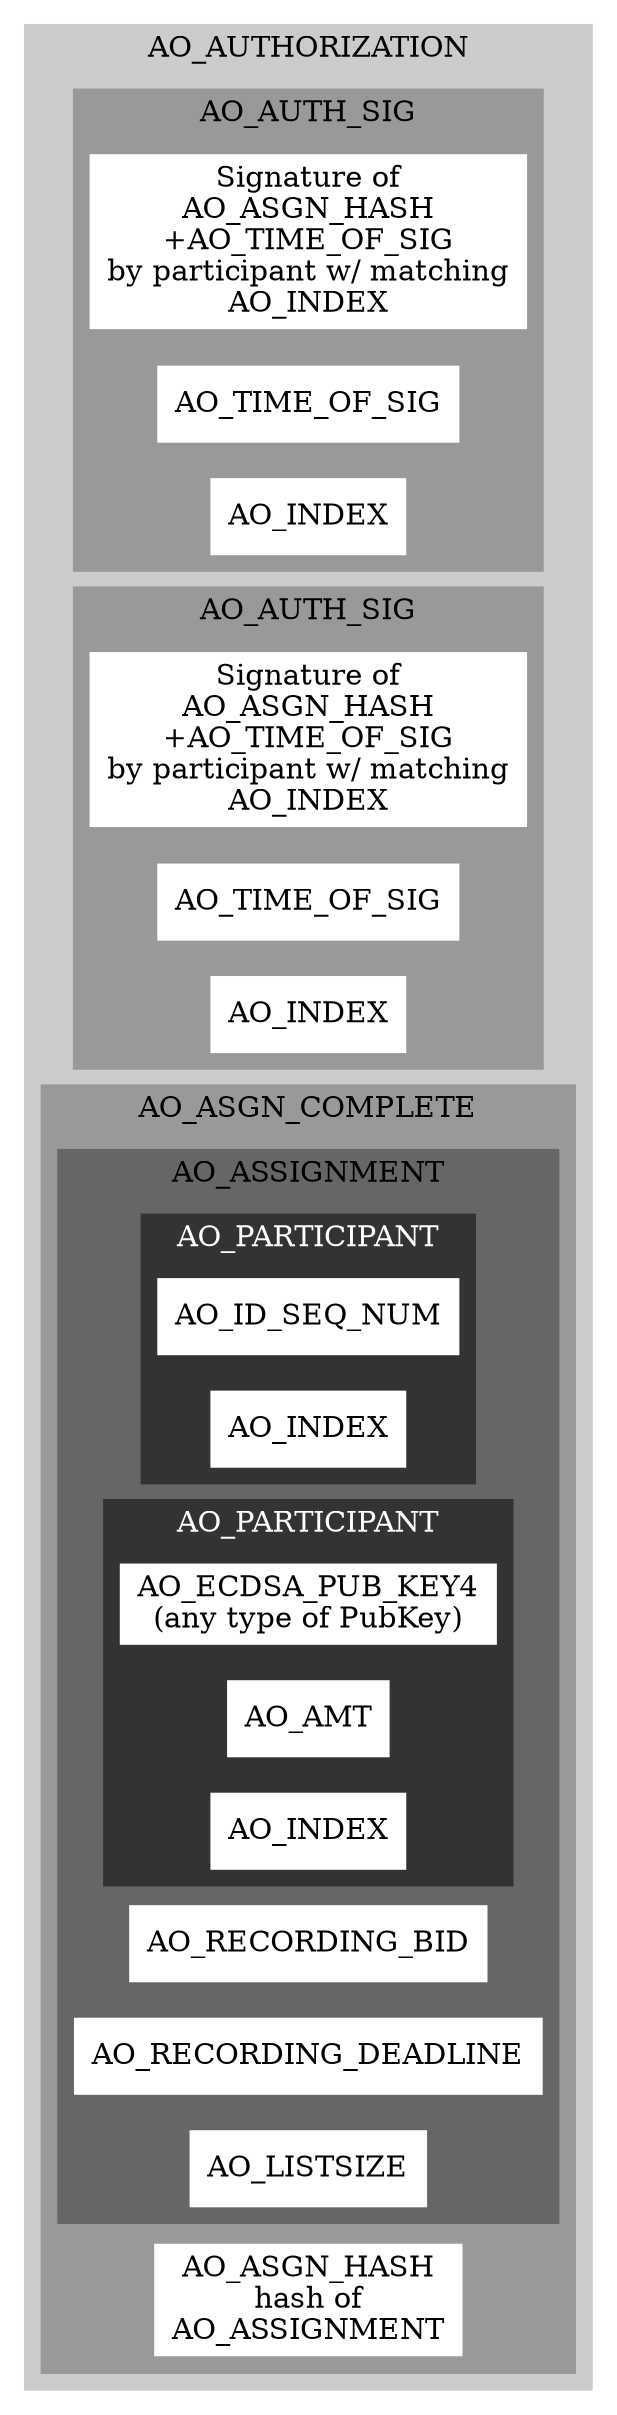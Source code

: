 digraph G 
{ rankdir=LR;
  compound=true;

  subgraph cluster_1 
  { style=filled;
    color=grey80;
    node [style=filled,color=white,shape=rectangle];
    label = "AO_AUTHORIZATION";

    subgraph cluster_2
    { style=filled;
      color=grey60;
      node [style=filled,color=white,shape=rectangle];
      c2s [label="Signature of\nAO_ASGN_HASH\n+AO_TIME_OF_SIG\nby participant w/ matching\nAO_INDEX"];
      c2i [label="AO_TIME_OF_SIG"];
      c2t [label="AO_INDEX"];
      label = "AO_AUTH_SIG";
    }

    subgraph cluster_3
    { style=filled;
      color=grey60;
      node [style=filled,color=white,shape=rectangle];
      c3s [label="Signature of\nAO_ASGN_HASH\n+AO_TIME_OF_SIG\nby participant w/ matching\nAO_INDEX"];
      c3i [label="AO_TIME_OF_SIG"];
      c3t [label="AO_INDEX"];
      label = "AO_AUTH_SIG";
    }

    subgraph cluster_7
    { style=filled;
      color=grey60;
      node [style=filled,color=white,shape=rectangle];

      subgraph cluster_4
      { style=filled;
        color=grey40;
        node [style=filled,color=white,shape=rectangle];

        subgraph cluster_5
        { style=filled;
          color=grey20;
          fontcolor=white;
          node [style=filled,color=white,shape=rectangle];
          c5i [label="AO_ID_SEQ_NUM"];
          c5t [label="AO_INDEX"];
          label = "AO_PARTICIPANT";
        }
        subgraph cluster_6
        { style=filled;
          color=grey20;
          fontcolor=white;
          node [style=filled,color=white,shape=rectangle];
          c6i [label="AO_ECDSA_PUB_KEY4\n(any type of PubKey)"];
          c6a [label="AO_AMT"];
          c6t [label="AO_INDEX"];
          label = "AO_PARTICIPANT";
        }
        c4r [label="AO_RECORDING_BID"];
        c4d [label="AO_RECORDING_DEADLINE"];
        c4t [label="AO_LISTSIZE"];
        label = "AO_ASSIGNMENT";
      }
      c7h [label="AO_ASGN_HASH\nhash of\nAO_ASSIGNMENT"];
      label = "AO_ASGN_COMPLETE";
    }
  }
}
